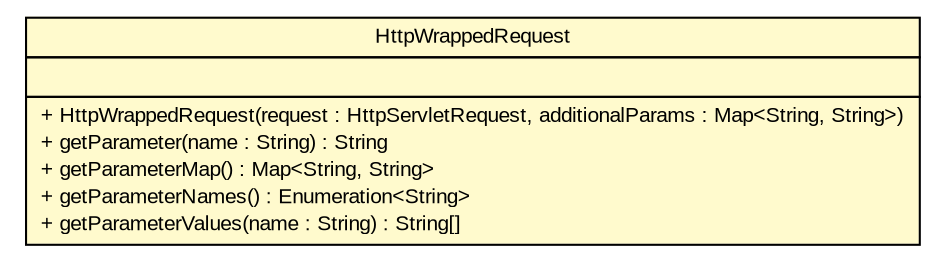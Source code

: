 #!/usr/local/bin/dot
#
# Class diagram 
# Generated by UMLGraph version 5.3 (http://www.umlgraph.org/)
#

digraph G {
	edge [fontname="arial",fontsize=10,labelfontname="arial",labelfontsize=10];
	node [fontname="arial",fontsize=10,shape=plaintext];
	nodesep=0.25;
	ranksep=0.5;
	// nl.geozet.common.HttpWrappedRequest
	c180 [label=<<table title="nl.geozet.common.HttpWrappedRequest" border="0" cellborder="1" cellspacing="0" cellpadding="2" port="p" bgcolor="lemonChiffon" href="./HttpWrappedRequest.html">
		<tr><td><table border="0" cellspacing="0" cellpadding="1">
<tr><td align="center" balign="center"> HttpWrappedRequest </td></tr>
		</table></td></tr>
		<tr><td><table border="0" cellspacing="0" cellpadding="1">
<tr><td align="left" balign="left">  </td></tr>
		</table></td></tr>
		<tr><td><table border="0" cellspacing="0" cellpadding="1">
<tr><td align="left" balign="left"> + HttpWrappedRequest(request : HttpServletRequest, additionalParams : Map&lt;String, String&gt;) </td></tr>
<tr><td align="left" balign="left"> + getParameter(name : String) : String </td></tr>
<tr><td align="left" balign="left"> + getParameterMap() : Map&lt;String, String&gt; </td></tr>
<tr><td align="left" balign="left"> + getParameterNames() : Enumeration&lt;String&gt; </td></tr>
<tr><td align="left" balign="left"> + getParameterValues(name : String) : String[] </td></tr>
		</table></td></tr>
		</table>>, fontname="arial", fontcolor="black", fontsize=10.0];
}


